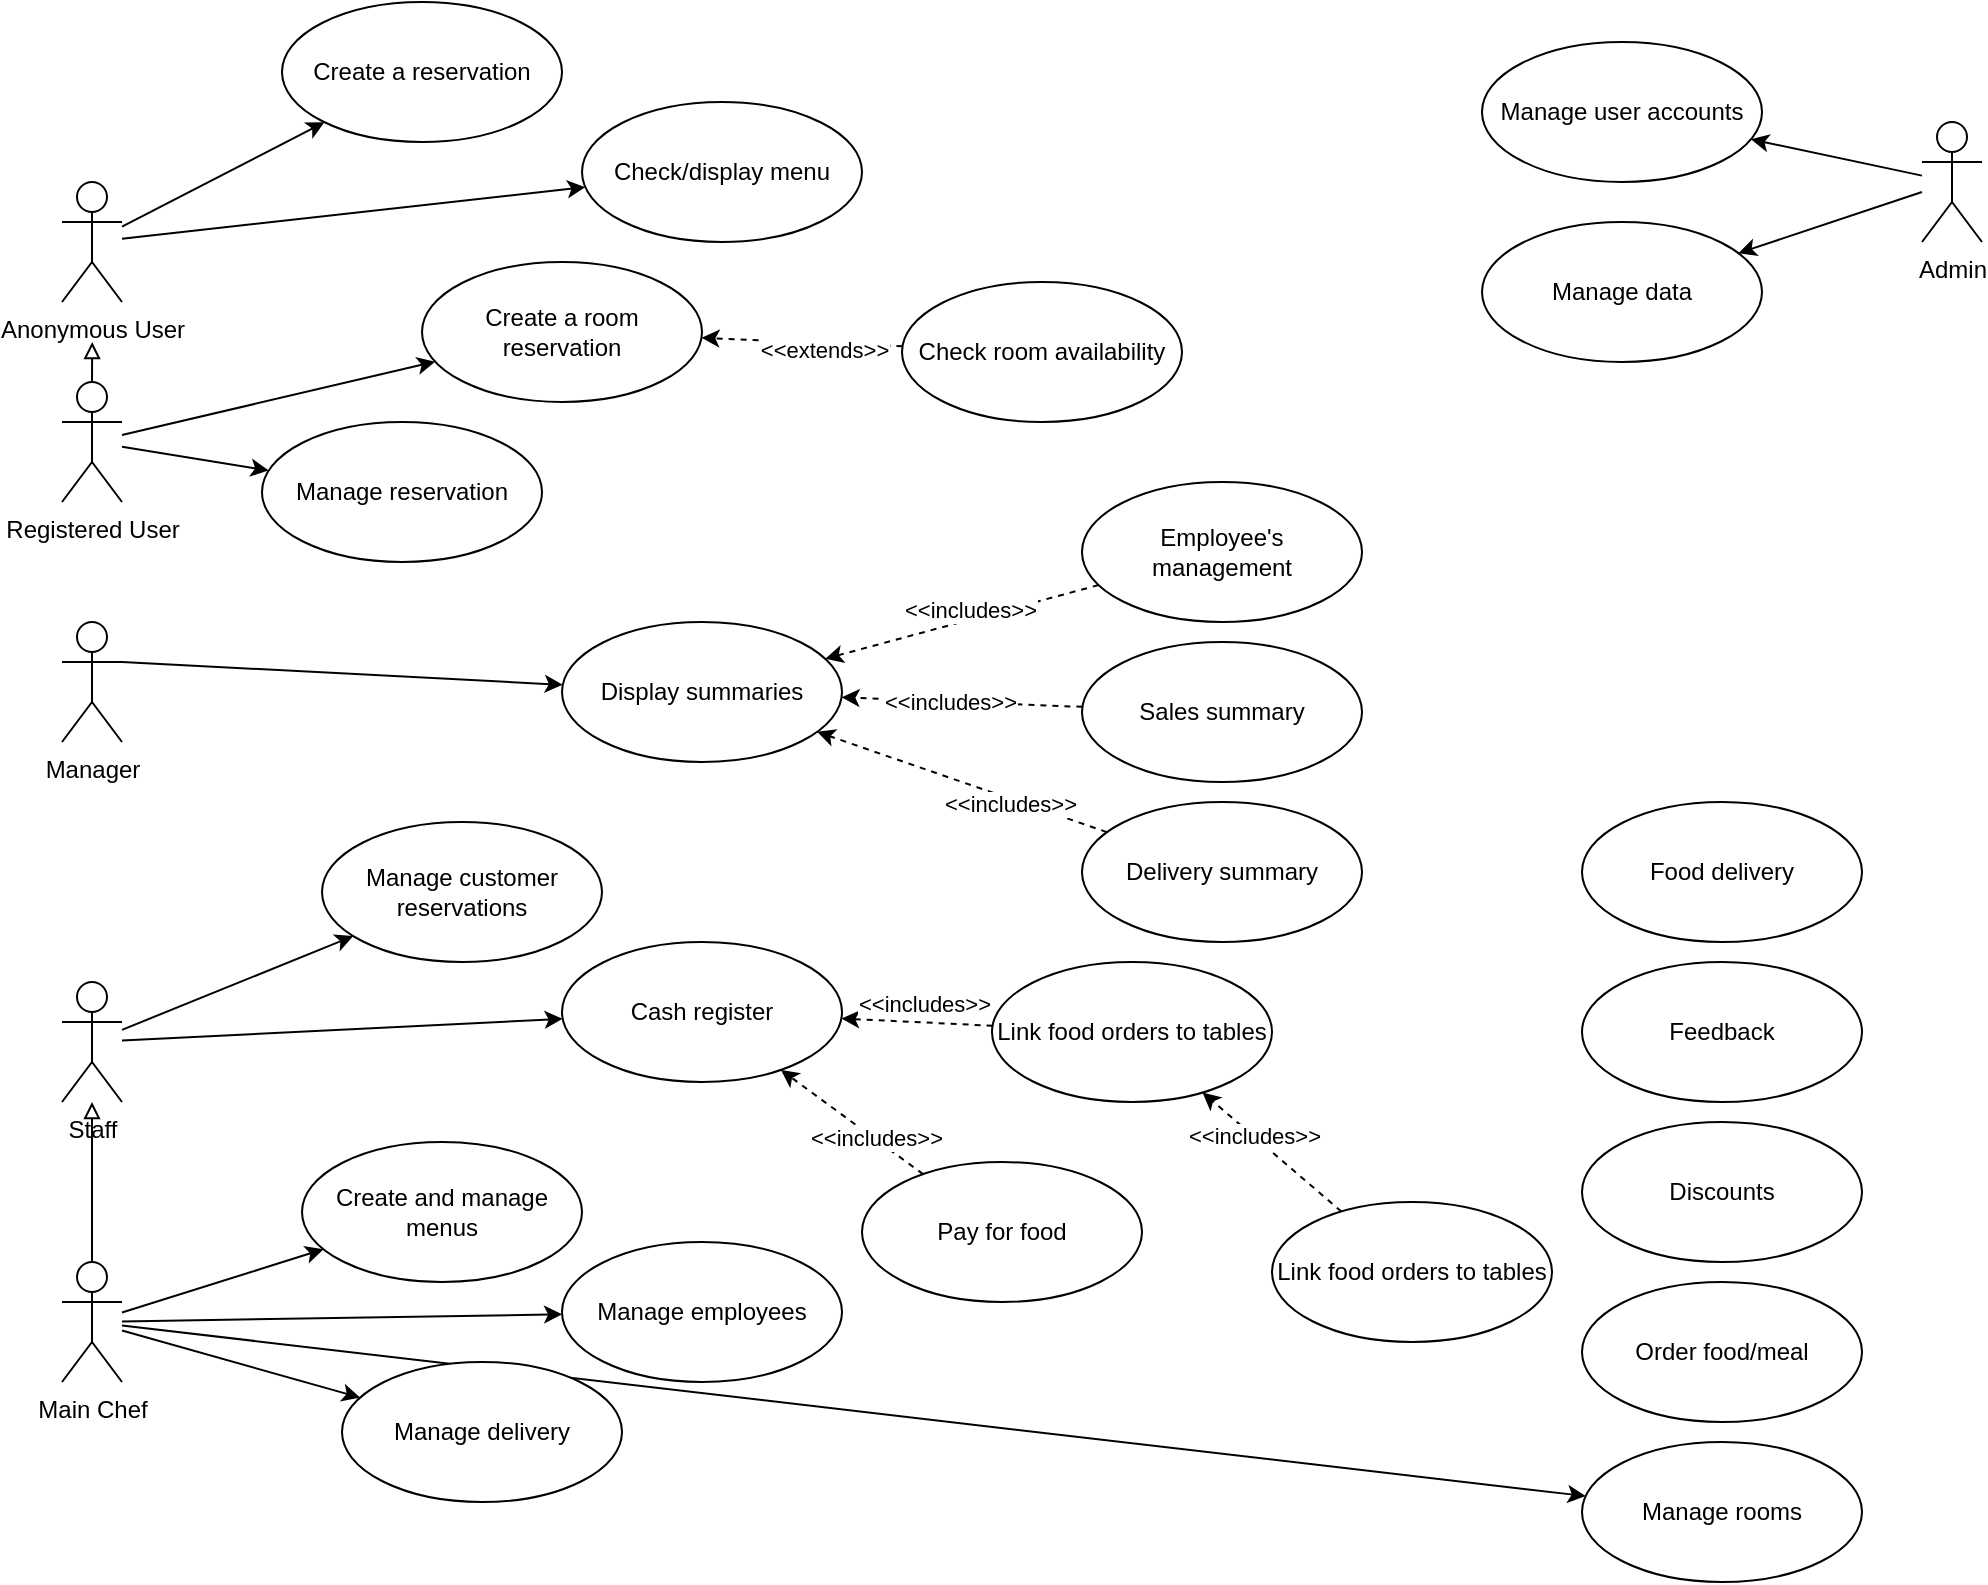 <mxfile>
    <diagram id="s8cOV68yzhyGgBTm5p4c" name="use-case">
        <mxGraphModel dx="1112" dy="667" grid="1" gridSize="10" guides="1" tooltips="1" connect="1" arrows="1" fold="1" page="1" pageScale="1" pageWidth="1169" pageHeight="827" math="0" shadow="0">
            <root>
                <mxCell id="0"/>
                <mxCell id="1" parent="0"/>
                <mxCell id="15" style="edgeStyle=none;html=1;endArrow=classic;endFill=1;" parent="1" source="2" target="13" edge="1">
                    <mxGeometry relative="1" as="geometry"/>
                </mxCell>
                <mxCell id="16" style="edgeStyle=none;html=1;endArrow=classic;endFill=1;" parent="1" source="2" target="14" edge="1">
                    <mxGeometry relative="1" as="geometry"/>
                </mxCell>
                <mxCell id="2" value="Anonymous User" style="shape=umlActor;verticalLabelPosition=bottom;verticalAlign=top;html=1;" parent="1" vertex="1">
                    <mxGeometry x="120" y="110" width="30" height="60" as="geometry"/>
                </mxCell>
                <mxCell id="11" style="edgeStyle=none;html=1;exitX=0.5;exitY=0;exitDx=0;exitDy=0;exitPerimeter=0;endArrow=block;endFill=0;" parent="1" source="4" edge="1">
                    <mxGeometry relative="1" as="geometry">
                        <mxPoint x="135.098" y="190.0" as="targetPoint"/>
                    </mxGeometry>
                </mxCell>
                <mxCell id="18" style="edgeStyle=none;html=1;endArrow=classic;endFill=1;" parent="1" source="4" target="17" edge="1">
                    <mxGeometry relative="1" as="geometry"/>
                </mxCell>
                <mxCell id="20" style="edgeStyle=none;html=1;endArrow=classic;endFill=1;" parent="1" source="4" target="19" edge="1">
                    <mxGeometry relative="1" as="geometry"/>
                </mxCell>
                <mxCell id="4" value="Registered User" style="shape=umlActor;verticalLabelPosition=bottom;verticalAlign=top;html=1;" parent="1" vertex="1">
                    <mxGeometry x="120" y="210" width="30" height="60" as="geometry"/>
                </mxCell>
                <mxCell id="25" style="edgeStyle=none;html=1;exitX=1;exitY=0.333;exitDx=0;exitDy=0;exitPerimeter=0;endArrow=classic;endFill=1;" parent="1" source="5" target="24" edge="1">
                    <mxGeometry relative="1" as="geometry"/>
                </mxCell>
                <mxCell id="5" value="Manager" style="shape=umlActor;verticalLabelPosition=bottom;verticalAlign=top;html=1;" parent="1" vertex="1">
                    <mxGeometry x="120" y="330" width="30" height="60" as="geometry"/>
                </mxCell>
                <mxCell id="38" style="edgeStyle=none;html=1;endArrow=classic;endFill=1;" parent="1" source="6" target="36" edge="1">
                    <mxGeometry relative="1" as="geometry"/>
                </mxCell>
                <mxCell id="39" style="edgeStyle=none;html=1;endArrow=classic;endFill=1;" parent="1" source="6" target="37" edge="1">
                    <mxGeometry relative="1" as="geometry"/>
                </mxCell>
                <mxCell id="6" value="Admin" style="shape=umlActor;verticalLabelPosition=bottom;verticalAlign=top;html=1;" parent="1" vertex="1">
                    <mxGeometry x="1050" y="80" width="30" height="60" as="geometry"/>
                </mxCell>
                <mxCell id="41" style="edgeStyle=none;html=1;endArrow=classic;endFill=1;" parent="1" source="7" target="42" edge="1">
                    <mxGeometry relative="1" as="geometry">
                        <mxPoint x="220" y="539.727" as="targetPoint"/>
                    </mxGeometry>
                </mxCell>
                <mxCell id="44" style="edgeStyle=none;html=1;endArrow=classic;endFill=1;" parent="1" source="7" target="43" edge="1">
                    <mxGeometry relative="1" as="geometry"/>
                </mxCell>
                <mxCell id="7" value="Staff" style="shape=umlActor;verticalLabelPosition=bottom;verticalAlign=top;html=1;" parent="1" vertex="1">
                    <mxGeometry x="120" y="510" width="30" height="60" as="geometry"/>
                </mxCell>
                <mxCell id="10" style="edgeStyle=none;html=1;exitX=0.5;exitY=0;exitDx=0;exitDy=0;exitPerimeter=0;endArrow=block;endFill=0;" parent="1" source="8" target="7" edge="1">
                    <mxGeometry relative="1" as="geometry">
                        <mxPoint x="135.098" y="630" as="targetPoint"/>
                    </mxGeometry>
                </mxCell>
                <mxCell id="46" style="edgeStyle=none;html=1;endArrow=classic;endFill=1;" parent="1" source="8" target="45" edge="1">
                    <mxGeometry relative="1" as="geometry">
                        <mxPoint x="140" y="670" as="sourcePoint"/>
                    </mxGeometry>
                </mxCell>
                <mxCell id="48" style="edgeStyle=none;html=1;endArrow=classic;endFill=1;" parent="1" source="8" target="47" edge="1">
                    <mxGeometry relative="1" as="geometry"/>
                </mxCell>
                <mxCell id="50" style="edgeStyle=none;html=1;endArrow=classic;endFill=1;" parent="1" source="8" target="49" edge="1">
                    <mxGeometry relative="1" as="geometry"/>
                </mxCell>
                <mxCell id="65" style="edgeStyle=none;html=1;" edge="1" parent="1" source="8" target="55">
                    <mxGeometry relative="1" as="geometry"/>
                </mxCell>
                <mxCell id="8" value="Main Chef" style="shape=umlActor;verticalLabelPosition=bottom;verticalAlign=top;html=1;" parent="1" vertex="1">
                    <mxGeometry x="120" y="650" width="30" height="60" as="geometry"/>
                </mxCell>
                <mxCell id="13" value="Create a reservation" style="ellipse;whiteSpace=wrap;html=1;" parent="1" vertex="1">
                    <mxGeometry x="230" y="20" width="140" height="70" as="geometry"/>
                </mxCell>
                <mxCell id="14" value="Check/display menu" style="ellipse;whiteSpace=wrap;html=1;" parent="1" vertex="1">
                    <mxGeometry x="380" y="70" width="140" height="70" as="geometry"/>
                </mxCell>
                <mxCell id="17" value="Manage reservation" style="ellipse;whiteSpace=wrap;html=1;" parent="1" vertex="1">
                    <mxGeometry x="220" y="230" width="140" height="70" as="geometry"/>
                </mxCell>
                <mxCell id="19" value="Create a room reservation" style="ellipse;whiteSpace=wrap;html=1;" parent="1" vertex="1">
                    <mxGeometry x="300" y="150" width="140" height="70" as="geometry"/>
                </mxCell>
                <mxCell id="22" style="edgeStyle=none;html=1;endArrow=classic;endFill=1;dashed=1;" parent="1" source="21" target="19" edge="1">
                    <mxGeometry relative="1" as="geometry"/>
                </mxCell>
                <mxCell id="23" value="&amp;lt;&amp;lt;extends&amp;gt;&amp;gt;" style="edgeLabel;html=1;align=center;verticalAlign=middle;resizable=0;points=[];" parent="22" vertex="1" connectable="0">
                    <mxGeometry x="-0.221" y="3" relative="1" as="geometry">
                        <mxPoint as="offset"/>
                    </mxGeometry>
                </mxCell>
                <mxCell id="21" value="Check room availability" style="ellipse;whiteSpace=wrap;html=1;" parent="1" vertex="1">
                    <mxGeometry x="540" y="160" width="140" height="70" as="geometry"/>
                </mxCell>
                <mxCell id="24" value="Display summaries" style="ellipse;whiteSpace=wrap;html=1;" parent="1" vertex="1">
                    <mxGeometry x="370" y="330" width="140" height="70" as="geometry"/>
                </mxCell>
                <mxCell id="27" style="edgeStyle=none;html=1;endArrow=classic;endFill=1;dashed=1;" parent="1" source="26" target="24" edge="1">
                    <mxGeometry relative="1" as="geometry"/>
                </mxCell>
                <mxCell id="28" value="&amp;lt;&amp;lt;includes&amp;gt;&amp;gt;" style="edgeLabel;html=1;align=center;verticalAlign=middle;resizable=0;points=[];" parent="27" vertex="1" connectable="0">
                    <mxGeometry x="-0.277" y="-2" relative="1" as="geometry">
                        <mxPoint x="-15" y="1" as="offset"/>
                    </mxGeometry>
                </mxCell>
                <mxCell id="26" value="Employee's&lt;br&gt;management" style="ellipse;whiteSpace=wrap;html=1;" parent="1" vertex="1">
                    <mxGeometry x="630" y="260" width="140" height="70" as="geometry"/>
                </mxCell>
                <mxCell id="30" style="edgeStyle=none;html=1;dashed=1;endArrow=classic;endFill=1;" parent="1" source="29" target="24" edge="1">
                    <mxGeometry relative="1" as="geometry"/>
                </mxCell>
                <mxCell id="31" value="&amp;lt;&amp;lt;includes&amp;gt;&amp;gt;" style="edgeLabel;html=1;align=center;verticalAlign=middle;resizable=0;points=[];" parent="30" vertex="1" connectable="0">
                    <mxGeometry x="-0.233" y="-1" relative="1" as="geometry">
                        <mxPoint x="-21" as="offset"/>
                    </mxGeometry>
                </mxCell>
                <mxCell id="29" value="Sales summary" style="ellipse;whiteSpace=wrap;html=1;" parent="1" vertex="1">
                    <mxGeometry x="630" y="340" width="140" height="70" as="geometry"/>
                </mxCell>
                <mxCell id="33" style="edgeStyle=none;html=1;dashed=1;endArrow=classic;endFill=1;" parent="1" source="32" target="24" edge="1">
                    <mxGeometry relative="1" as="geometry"/>
                </mxCell>
                <mxCell id="34" value="&amp;lt;&amp;lt;includes&amp;gt;&amp;gt;" style="edgeLabel;html=1;align=center;verticalAlign=middle;resizable=0;points=[];" parent="33" vertex="1" connectable="0">
                    <mxGeometry x="-0.341" y="2" relative="1" as="geometry">
                        <mxPoint as="offset"/>
                    </mxGeometry>
                </mxCell>
                <mxCell id="32" value="Delivery summary" style="ellipse;whiteSpace=wrap;html=1;" parent="1" vertex="1">
                    <mxGeometry x="630" y="420" width="140" height="70" as="geometry"/>
                </mxCell>
                <mxCell id="36" value="Manage user accounts" style="ellipse;whiteSpace=wrap;html=1;" parent="1" vertex="1">
                    <mxGeometry x="830" y="40" width="140" height="70" as="geometry"/>
                </mxCell>
                <mxCell id="37" value="Manage data" style="ellipse;whiteSpace=wrap;html=1;" parent="1" vertex="1">
                    <mxGeometry x="830" y="130" width="140" height="70" as="geometry"/>
                </mxCell>
                <mxCell id="42" value="Manage customer reservations" style="ellipse;whiteSpace=wrap;html=1;" parent="1" vertex="1">
                    <mxGeometry x="250" y="430" width="140" height="70" as="geometry"/>
                </mxCell>
                <mxCell id="43" value="Cash register" style="ellipse;whiteSpace=wrap;html=1;" parent="1" vertex="1">
                    <mxGeometry x="370" y="490" width="140" height="70" as="geometry"/>
                </mxCell>
                <mxCell id="45" value="Create and manage menus" style="ellipse;whiteSpace=wrap;html=1;" parent="1" vertex="1">
                    <mxGeometry x="240" y="590" width="140" height="70" as="geometry"/>
                </mxCell>
                <mxCell id="47" value="Manage employees" style="ellipse;whiteSpace=wrap;html=1;" parent="1" vertex="1">
                    <mxGeometry x="370" y="640" width="140" height="70" as="geometry"/>
                </mxCell>
                <mxCell id="49" value="Manage delivery" style="ellipse;whiteSpace=wrap;html=1;" parent="1" vertex="1">
                    <mxGeometry x="260" y="700" width="140" height="70" as="geometry"/>
                </mxCell>
                <mxCell id="51" value="Food delivery" style="ellipse;whiteSpace=wrap;html=1;" parent="1" vertex="1">
                    <mxGeometry x="880" y="420" width="140" height="70" as="geometry"/>
                </mxCell>
                <mxCell id="52" value="Feedback" style="ellipse;whiteSpace=wrap;html=1;" parent="1" vertex="1">
                    <mxGeometry x="880" y="500" width="140" height="70" as="geometry"/>
                </mxCell>
                <mxCell id="53" value="Discounts" style="ellipse;whiteSpace=wrap;html=1;" parent="1" vertex="1">
                    <mxGeometry x="880" y="580" width="140" height="70" as="geometry"/>
                </mxCell>
                <mxCell id="54" value="Order food/meal" style="ellipse;whiteSpace=wrap;html=1;" parent="1" vertex="1">
                    <mxGeometry x="880" y="660" width="140" height="70" as="geometry"/>
                </mxCell>
                <mxCell id="55" value="Manage rooms" style="ellipse;whiteSpace=wrap;html=1;" parent="1" vertex="1">
                    <mxGeometry x="880" y="740" width="140" height="70" as="geometry"/>
                </mxCell>
                <mxCell id="58" style="edgeStyle=none;html=1;endArrow=classic;endFill=1;dashed=1;" parent="1" source="56" target="43" edge="1">
                    <mxGeometry relative="1" as="geometry"/>
                </mxCell>
                <mxCell id="60" value="&amp;lt;&amp;lt;includes&amp;gt;&amp;gt;" style="edgeLabel;html=1;align=center;verticalAlign=middle;resizable=0;points=[];" parent="58" vertex="1" connectable="0">
                    <mxGeometry x="-0.136" y="2" relative="1" as="geometry">
                        <mxPoint x="-2" y="-12" as="offset"/>
                    </mxGeometry>
                </mxCell>
                <mxCell id="56" value="Link food orders to tables" style="ellipse;whiteSpace=wrap;html=1;" parent="1" vertex="1">
                    <mxGeometry x="585" y="500" width="140" height="70" as="geometry"/>
                </mxCell>
                <mxCell id="59" style="edgeStyle=none;html=1;endArrow=classic;endFill=1;dashed=1;" parent="1" source="57" target="43" edge="1">
                    <mxGeometry relative="1" as="geometry"/>
                </mxCell>
                <mxCell id="61" value="&amp;lt;&amp;lt;includes&amp;gt;&amp;gt;" style="edgeLabel;html=1;align=center;verticalAlign=middle;resizable=0;points=[];" parent="59" vertex="1" connectable="0">
                    <mxGeometry x="-0.333" relative="1" as="geometry">
                        <mxPoint y="-1" as="offset"/>
                    </mxGeometry>
                </mxCell>
                <mxCell id="57" value="Pay for food" style="ellipse;whiteSpace=wrap;html=1;" parent="1" vertex="1">
                    <mxGeometry x="520" y="600" width="140" height="70" as="geometry"/>
                </mxCell>
                <mxCell id="63" style="edgeStyle=none;html=1;dashed=1;endArrow=classic;endFill=1;" parent="1" source="62" target="56" edge="1">
                    <mxGeometry relative="1" as="geometry"/>
                </mxCell>
                <mxCell id="64" value="&amp;lt;&amp;lt;includes&amp;gt;&amp;gt;" style="edgeLabel;html=1;align=center;verticalAlign=middle;resizable=0;points=[];" parent="63" vertex="1" connectable="0">
                    <mxGeometry x="0.267" relative="1" as="geometry">
                        <mxPoint as="offset"/>
                    </mxGeometry>
                </mxCell>
                <mxCell id="62" value="Link food orders to tables" style="ellipse;whiteSpace=wrap;html=1;" parent="1" vertex="1">
                    <mxGeometry x="725" y="620" width="140" height="70" as="geometry"/>
                </mxCell>
            </root>
        </mxGraphModel>
    </diagram>
</mxfile>